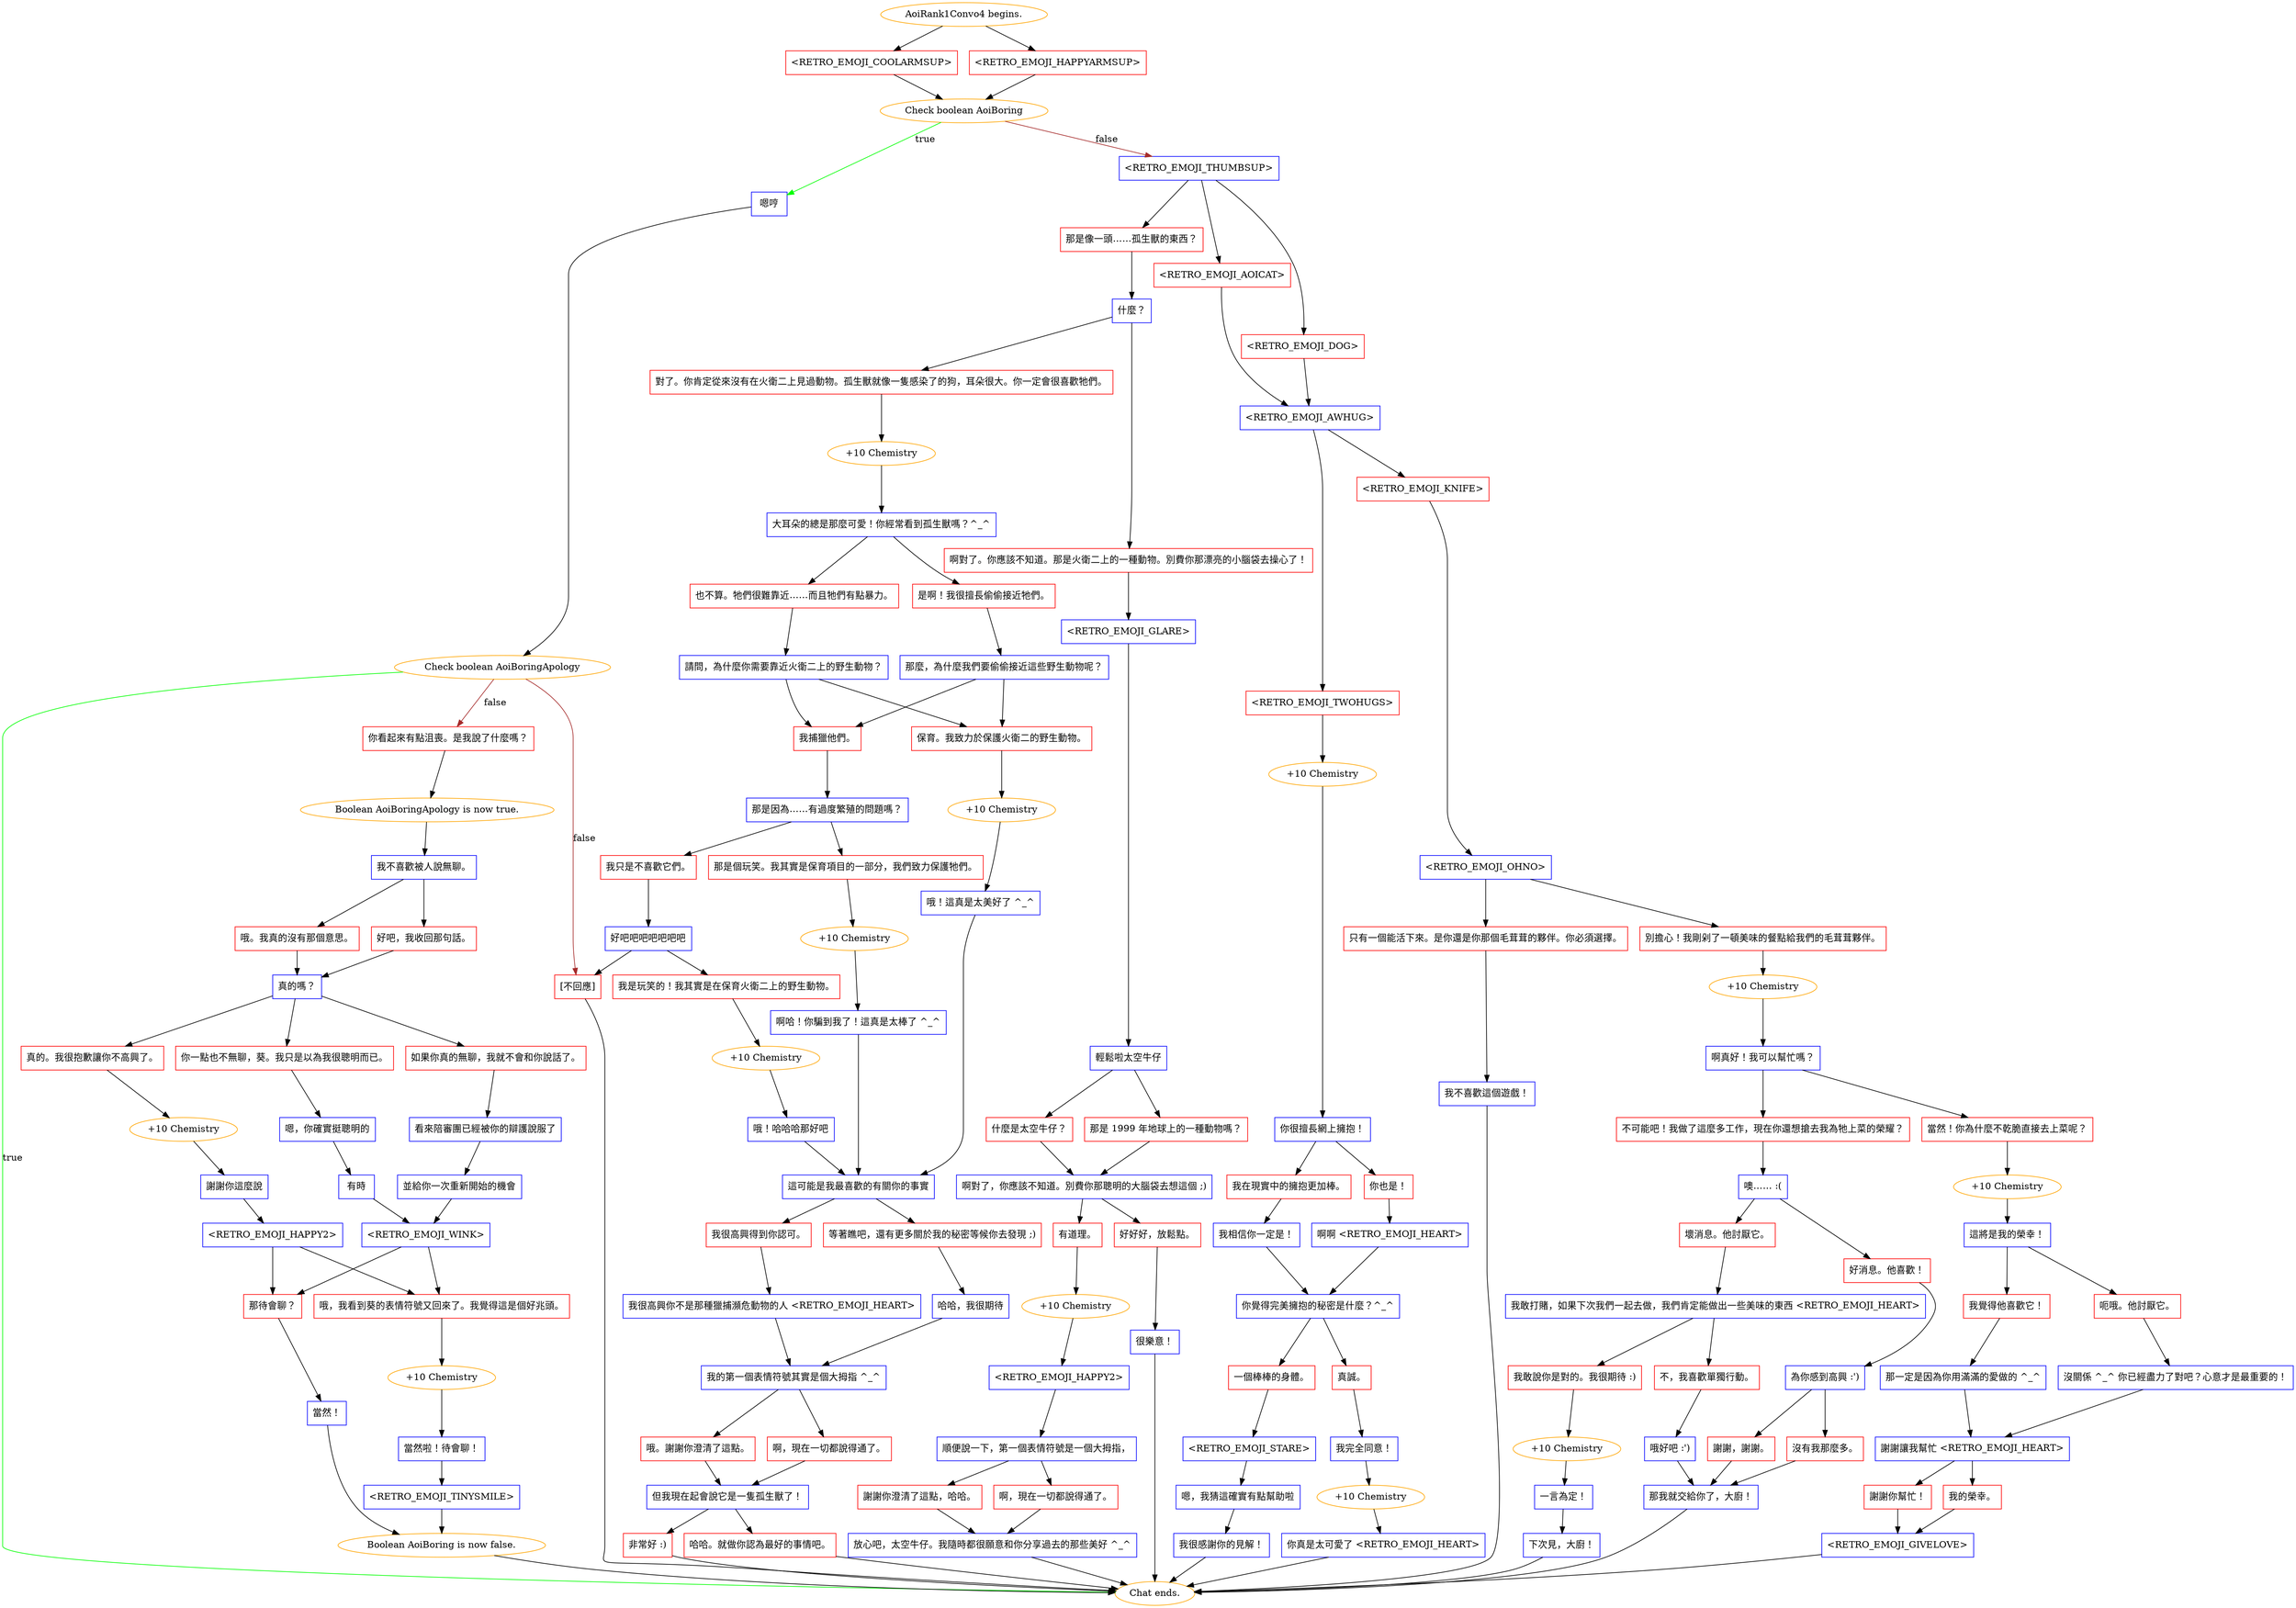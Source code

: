 digraph {
	"AoiRank1Convo4 begins." [color=orange];
		"AoiRank1Convo4 begins." -> j3984780202;
		"AoiRank1Convo4 begins." -> j3752937470;
	j3984780202 [label="<RETRO_EMOJI_COOLARMSUP>",shape=box,color=red];
		j3984780202 -> j2595172628;
	j3752937470 [label="<RETRO_EMOJI_HAPPYARMSUP>",shape=box,color=red];
		j3752937470 -> j2595172628;
	j2595172628 [label="Check boolean AoiBoring",color=orange];
		j2595172628 -> j855569009 [label=true,color=green];
		j2595172628 -> j3325986911 [label=false,color=brown];
	j855569009 [label="嗯哼",shape=box,color=blue];
		j855569009 -> j526861043;
	j3325986911 [label="<RETRO_EMOJI_THUMBSUP>",shape=box,color=blue];
		j3325986911 -> j497262083;
		j3325986911 -> j2081296480;
		j3325986911 -> j3337479088;
	j526861043 [label="Check boolean AoiBoringApology",color=orange];
		j526861043 -> "Chat ends." [label=true,color=green];
		j526861043 -> j2330301034 [label=false,color=brown];
		j526861043 -> j619371946 [label=false,color=brown];
	j497262083 [label="那是像一頭……孤生獸的東西？",shape=box,color=red];
		j497262083 -> j3810826388;
	j2081296480 [label="<RETRO_EMOJI_AOICAT>",shape=box,color=red];
		j2081296480 -> j1255677952;
	j3337479088 [label="<RETRO_EMOJI_DOG>",shape=box,color=red];
		j3337479088 -> j1255677952;
	"Chat ends." [color=orange];
	j2330301034 [label="你看起來有點沮喪。是我說了什麼嗎？",shape=box,color=red];
		j2330301034 -> j2432453128;
	j619371946 [label="[不回應]",shape=box,color=red];
		j619371946 -> "Chat ends.";
	j3810826388 [label="什麼？",shape=box,color=blue];
		j3810826388 -> j2309143510;
		j3810826388 -> j4156952528;
	j1255677952 [label="<RETRO_EMOJI_AWHUG>",shape=box,color=blue];
		j1255677952 -> j1399029102;
		j1255677952 -> j1327752491;
	j2432453128 [label="Boolean AoiBoringApology is now true.",color=orange];
		j2432453128 -> j2955372669;
	j2309143510 [label="對了。你肯定從來沒有在火衛二上見過動物。孤生獸就像一隻感染了的狗，耳朵很大。你一定會很喜歡牠們。",shape=box,color=red];
		j2309143510 -> j120080152;
	j4156952528 [label="啊對了。你應該不知道。那是火衛二上的一種動物。別費你那漂亮的小腦袋去操心了！",shape=box,color=red];
		j4156952528 -> j3063511227;
	j1399029102 [label="<RETRO_EMOJI_TWOHUGS>",shape=box,color=red];
		j1399029102 -> j682488408;
	j1327752491 [label="<RETRO_EMOJI_KNIFE>",shape=box,color=red];
		j1327752491 -> j2504863452;
	j2955372669 [label="我不喜歡被人說無聊。",shape=box,color=blue];
		j2955372669 -> j731773241;
		j2955372669 -> j2790330404;
	j120080152 [label="+10 Chemistry",color=orange];
		j120080152 -> j2247385340;
	j3063511227 [label="<RETRO_EMOJI_GLARE>",shape=box,color=blue];
		j3063511227 -> j1751222439;
	j682488408 [label="+10 Chemistry",color=orange];
		j682488408 -> j1956523288;
	j2504863452 [label="<RETRO_EMOJI_OHNO>",shape=box,color=blue];
		j2504863452 -> j3020433799;
		j2504863452 -> j547300135;
	j731773241 [label="哦。我真的沒有那個意思。",shape=box,color=red];
		j731773241 -> j4205732279;
	j2790330404 [label="好吧，我收回那句話。",shape=box,color=red];
		j2790330404 -> j4205732279;
	j2247385340 [label="大耳朵的總是那麼可愛！你經常看到孤生獸嗎？^_^",shape=box,color=blue];
		j2247385340 -> j1748868212;
		j2247385340 -> j393760290;
	j1751222439 [label="輕鬆啦太空牛仔",shape=box,color=blue];
		j1751222439 -> j3635256578;
		j1751222439 -> j103922964;
	j1956523288 [label="你很擅長網上擁抱！",shape=box,color=blue];
		j1956523288 -> j2855369973;
		j1956523288 -> j2729410462;
	j3020433799 [label="只有一個能活下來。是你還是你那個毛茸茸的夥伴。你必須選擇。",shape=box,color=red];
		j3020433799 -> j2582054450;
	j547300135 [label="別擔心！我剛剁了一頓美味的餐點給我們的毛茸茸夥伴。",shape=box,color=red];
		j547300135 -> j3979131270;
	j4205732279 [label="真的嗎？",shape=box,color=blue];
		j4205732279 -> j851884221;
		j4205732279 -> j516567464;
		j4205732279 -> j4268657630;
	j1748868212 [label="也不算。牠們很難靠近……而且牠們有點暴力。",shape=box,color=red];
		j1748868212 -> j858832120;
	j393760290 [label="是啊！我很擅長偷偷接近牠們。",shape=box,color=red];
		j393760290 -> j1189891807;
	j3635256578 [label="什麼是太空牛仔？",shape=box,color=red];
		j3635256578 -> j586542034;
	j103922964 [label="那是 1999 年地球上的一種動物嗎？",shape=box,color=red];
		j103922964 -> j586542034;
	j2855369973 [label="我在現實中的擁抱更加棒。",shape=box,color=red];
		j2855369973 -> j780428451;
	j2729410462 [label="你也是！",shape=box,color=red];
		j2729410462 -> j3951891000;
	j2582054450 [label="我不喜歡這個遊戲！",shape=box,color=blue];
		j2582054450 -> "Chat ends.";
	j3979131270 [label="+10 Chemistry",color=orange];
		j3979131270 -> j801486573;
	j851884221 [label="真的。我很抱歉讓你不高興了。",shape=box,color=red];
		j851884221 -> j414443642;
	j516567464 [label="你一點也不無聊，葵。我只是以為我很聰明而已。",shape=box,color=red];
		j516567464 -> j345494733;
	j4268657630 [label="如果你真的無聊，我就不會和你說話了。",shape=box,color=red];
		j4268657630 -> j229375798;
	j858832120 [label="請問，為什麼你需要靠近火衛二上的野生動物？",shape=box,color=blue];
		j858832120 -> j3459595480;
		j858832120 -> j3429603198;
	j1189891807 [label="那麼，為什麼我們要偷偷接近這些野生動物呢？",shape=box,color=blue];
		j1189891807 -> j3459595480;
		j1189891807 -> j3429603198;
	j586542034 [label="啊對了，你應該不知道。別費你那聰明的大腦袋去想這個 ;)",shape=box,color=blue];
		j586542034 -> j2297154725;
		j586542034 -> j927411199;
	j780428451 [label="我相信你一定是！",shape=box,color=blue];
		j780428451 -> j3447752603;
	j3951891000 [label="啊啊 <RETRO_EMOJI_HEART>",shape=box,color=blue];
		j3951891000 -> j3447752603;
	j801486573 [label="啊真好！我可以幫忙嗎？",shape=box,color=blue];
		j801486573 -> j3835964343;
		j801486573 -> j305874977;
	j414443642 [label="+10 Chemistry",color=orange];
		j414443642 -> j1229506007;
	j345494733 [label="嗯，你確實挺聰明的",shape=box,color=blue];
		j345494733 -> j746821085;
	j229375798 [label="看來陪審團已經被你的辯護說服了",shape=box,color=blue];
		j229375798 -> j89862255;
	j3459595480 [label="我捕獵他們。",shape=box,color=red];
		j3459595480 -> j1770567777;
	j3429603198 [label="保育。我致力於保護火衛二的野生動物。",shape=box,color=red];
		j3429603198 -> j3960248636;
	j2297154725 [label="有道理。",shape=box,color=red];
		j2297154725 -> j3499320891;
	j927411199 [label="好好好，放鬆點。",shape=box,color=red];
		j927411199 -> j3701402240;
	j3447752603 [label="你覺得完美擁抱的秘密是什麼？^_^",shape=box,color=blue];
		j3447752603 -> j1226210508;
		j3447752603 -> j2541933900;
	j3835964343 [label="不可能吧！我做了這麼多工作，現在你還想搶去我為牠上菜的榮耀？",shape=box,color=red];
		j3835964343 -> j1999673097;
	j305874977 [label="當然！你為什麼不乾脆直接去上菜呢？",shape=box,color=red];
		j305874977 -> j1720843755;
	j1229506007 [label="謝謝你這麼說",shape=box,color=blue];
		j1229506007 -> j2436274820;
	j746821085 [label="有時",shape=box,color=blue];
		j746821085 -> j4047046790;
	j89862255 [label="並給你一次重新開始的機會",shape=box,color=blue];
		j89862255 -> j4047046790;
	j1770567777 [label="那是因為……有過度繁殖的問題嗎？",shape=box,color=blue];
		j1770567777 -> j2800935024;
		j1770567777 -> j2644955972;
	j3960248636 [label="+10 Chemistry",color=orange];
		j3960248636 -> j3795768651;
	j3499320891 [label="+10 Chemistry",color=orange];
		j3499320891 -> j1472487761;
	j3701402240 [label="很樂意！",shape=box,color=blue];
		j3701402240 -> "Chat ends.";
	j1226210508 [label="一個棒棒的身體。",shape=box,color=red];
		j1226210508 -> j1816927154;
	j2541933900 [label="真誠。",shape=box,color=red];
		j2541933900 -> j87936336;
	j1999673097 [label="噢…… :(",shape=box,color=blue];
		j1999673097 -> j430285605;
		j1999673097 -> j278318341;
	j1720843755 [label="+10 Chemistry",color=orange];
		j1720843755 -> j1147082800;
	j2436274820 [label="<RETRO_EMOJI_HAPPY2>",shape=box,color=blue];
		j2436274820 -> j3045111775;
		j2436274820 -> j1172847548;
	j4047046790 [label="<RETRO_EMOJI_WINK>",shape=box,color=blue];
		j4047046790 -> j3045111775;
		j4047046790 -> j1172847548;
	j2800935024 [label="我只是不喜歡它們。",shape=box,color=red];
		j2800935024 -> j1719157599;
	j2644955972 [label="那是個玩笑。我其實是保育項目的一部分，我們致力保護牠們。",shape=box,color=red];
		j2644955972 -> j525638309;
	j3795768651 [label="哦！這真是太美好了 ^_^",shape=box,color=blue];
		j3795768651 -> j3343062548;
	j1472487761 [label="<RETRO_EMOJI_HAPPY2>",shape=box,color=blue];
		j1472487761 -> j1905287823;
	j1816927154 [label="<RETRO_EMOJI_STARE>",shape=box,color=blue];
		j1816927154 -> j1892849528;
	j87936336 [label="我完全同意！",shape=box,color=blue];
		j87936336 -> j1076448196;
	j430285605 [label="壞消息。他討厭它。",shape=box,color=red];
		j430285605 -> j2986964149;
	j278318341 [label="好消息。他喜歡！",shape=box,color=red];
		j278318341 -> j558010170;
	j1147082800 [label="這將是我的榮幸！",shape=box,color=blue];
		j1147082800 -> j3117147729;
		j1147082800 -> j3947850820;
	j3045111775 [label="那待會聊？",shape=box,color=red];
		j3045111775 -> j2041269811;
	j1172847548 [label="哦，我看到葵的表情符號又回來了。我覺得這是個好兆頭。",shape=box,color=red];
		j1172847548 -> j773824079;
	j1719157599 [label="好吧吧吧吧吧吧吧",shape=box,color=blue];
		j1719157599 -> j3149474503;
		j1719157599 -> j619371946;
	j525638309 [label="+10 Chemistry",color=orange];
		j525638309 -> j1361795935;
	j3343062548 [label="這可能是我最喜歡的有關你的事實",shape=box,color=blue];
		j3343062548 -> j535386753;
		j3343062548 -> j289799338;
	j1905287823 [label="順便說一下，第一個表情符號是一個大拇指，",shape=box,color=blue];
		j1905287823 -> j2034550593;
		j1905287823 -> j3841192260;
	j1892849528 [label="嗯，我猜這確實有點幫助啦",shape=box,color=blue];
		j1892849528 -> j1787087828;
	j1076448196 [label="+10 Chemistry",color=orange];
		j1076448196 -> j130782340;
	j2986964149 [label="我敢打賭，如果下次我們一起去做，我們肯定能做出一些美味的東西 <RETRO_EMOJI_HEART>",shape=box,color=blue];
		j2986964149 -> j3942266585;
		j2986964149 -> j3700213632;
	j558010170 [label="為你感到高興 :')",shape=box,color=blue];
		j558010170 -> j3978924385;
		j558010170 -> j3773083895;
	j3117147729 [label="我覺得他喜歡它！",shape=box,color=red];
		j3117147729 -> j2051533401;
	j3947850820 [label="呃哦。他討厭它。",shape=box,color=red];
		j3947850820 -> j2747116606;
	j2041269811 [label="當然！",shape=box,color=blue];
		j2041269811 -> j1984221796;
	j773824079 [label="+10 Chemistry",color=orange];
		j773824079 -> j3560408034;
	j3149474503 [label="我是玩笑的！我其實是在保育火衛二上的野生動物。",shape=box,color=red];
		j3149474503 -> j4155385175;
	j1361795935 [label="啊哈！你騙到我了！這真是太棒了 ^_^",shape=box,color=blue];
		j1361795935 -> j3343062548;
	j535386753 [label="我很高興得到你認可。",shape=box,color=red];
		j535386753 -> j1620775204;
	j289799338 [label="等著瞧吧，還有更多關於我的秘密等候你去發現 ;)",shape=box,color=red];
		j289799338 -> j977260641;
	j2034550593 [label="謝謝你澄清了這點，哈哈。",shape=box,color=red];
		j2034550593 -> j968396558;
	j3841192260 [label="啊，現在一切都說得通了。",shape=box,color=red];
		j3841192260 -> j968396558;
	j1787087828 [label="我很感謝你的見解！",shape=box,color=blue];
		j1787087828 -> "Chat ends.";
	j130782340 [label="你真是太可愛了 <RETRO_EMOJI_HEART>",shape=box,color=blue];
		j130782340 -> "Chat ends.";
	j3942266585 [label="我敢說你是對的。我很期待 :)",shape=box,color=red];
		j3942266585 -> j1757826224;
	j3700213632 [label="不，我喜歡單獨行動。",shape=box,color=red];
		j3700213632 -> j2406853813;
	j3978924385 [label="謝謝，謝謝。",shape=box,color=red];
		j3978924385 -> j2809126885;
	j3773083895 [label="沒有我那麼多。",shape=box,color=red];
		j3773083895 -> j2809126885;
	j2051533401 [label="那一定是因為你用滿滿的愛做的 ^_^",shape=box,color=blue];
		j2051533401 -> j1932503667;
	j2747116606 [label="沒關係 ^_^ 你已經盡力了對吧？心意才是最重要的！",shape=box,color=blue];
		j2747116606 -> j1932503667;
	j1984221796 [label="Boolean AoiBoring is now false.",color=orange];
		j1984221796 -> "Chat ends.";
	j3560408034 [label="當然啦！待會聊！",shape=box,color=blue];
		j3560408034 -> j3248434141;
	j4155385175 [label="+10 Chemistry",color=orange];
		j4155385175 -> j742058318;
	j1620775204 [label="我很高興你不是那種獵捕瀕危動物的人 <RETRO_EMOJI_HEART>",shape=box,color=blue];
		j1620775204 -> j1060169467;
	j977260641 [label="哈哈，我很期待",shape=box,color=blue];
		j977260641 -> j1060169467;
	j968396558 [label="放心吧，太空牛仔。我隨時都很願意和你分享過去的那些美好 ^_^",shape=box,color=blue];
		j968396558 -> "Chat ends.";
	j1757826224 [label="+10 Chemistry",color=orange];
		j1757826224 -> j2387478151;
	j2406853813 [label="哦好吧 :')",shape=box,color=blue];
		j2406853813 -> j2809126885;
	j2809126885 [label="那我就交給你了，大廚！",shape=box,color=blue];
		j2809126885 -> "Chat ends.";
	j1932503667 [label="謝謝讓我幫忙 <RETRO_EMOJI_HEART>",shape=box,color=blue];
		j1932503667 -> j3050746556;
		j1932503667 -> j2522874826;
	j3248434141 [label="<RETRO_EMOJI_TINYSMILE>",shape=box,color=blue];
		j3248434141 -> j1984221796;
	j742058318 [label="哦！哈哈哈那好吧",shape=box,color=blue];
		j742058318 -> j3343062548;
	j1060169467 [label="我的第一個表情符號其實是個大拇指 ^_^",shape=box,color=blue];
		j1060169467 -> j1379257178;
		j1060169467 -> j2656294959;
	j2387478151 [label="一言為定！",shape=box,color=blue];
		j2387478151 -> j657287702;
	j3050746556 [label="謝謝你幫忙！",shape=box,color=red];
		j3050746556 -> j3329961820;
	j2522874826 [label="我的榮幸。",shape=box,color=red];
		j2522874826 -> j3329961820;
	j1379257178 [label="哦。謝謝你澄清了這點。",shape=box,color=red];
		j1379257178 -> j2244315482;
	j2656294959 [label="啊，現在一切都說得通了。",shape=box,color=red];
		j2656294959 -> j2244315482;
	j657287702 [label="下次見，大廚！",shape=box,color=blue];
		j657287702 -> "Chat ends.";
	j3329961820 [label="<RETRO_EMOJI_GIVELOVE>",shape=box,color=blue];
		j3329961820 -> "Chat ends.";
	j2244315482 [label="但我現在起會說它是一隻孤生獸了！",shape=box,color=blue];
		j2244315482 -> j3216571291;
		j2244315482 -> j3629513629;
	j3216571291 [label="非常好 :)",shape=box,color=red];
		j3216571291 -> "Chat ends.";
	j3629513629 [label="哈哈。就做你認為最好的事情吧。",shape=box,color=red];
		j3629513629 -> "Chat ends.";
}